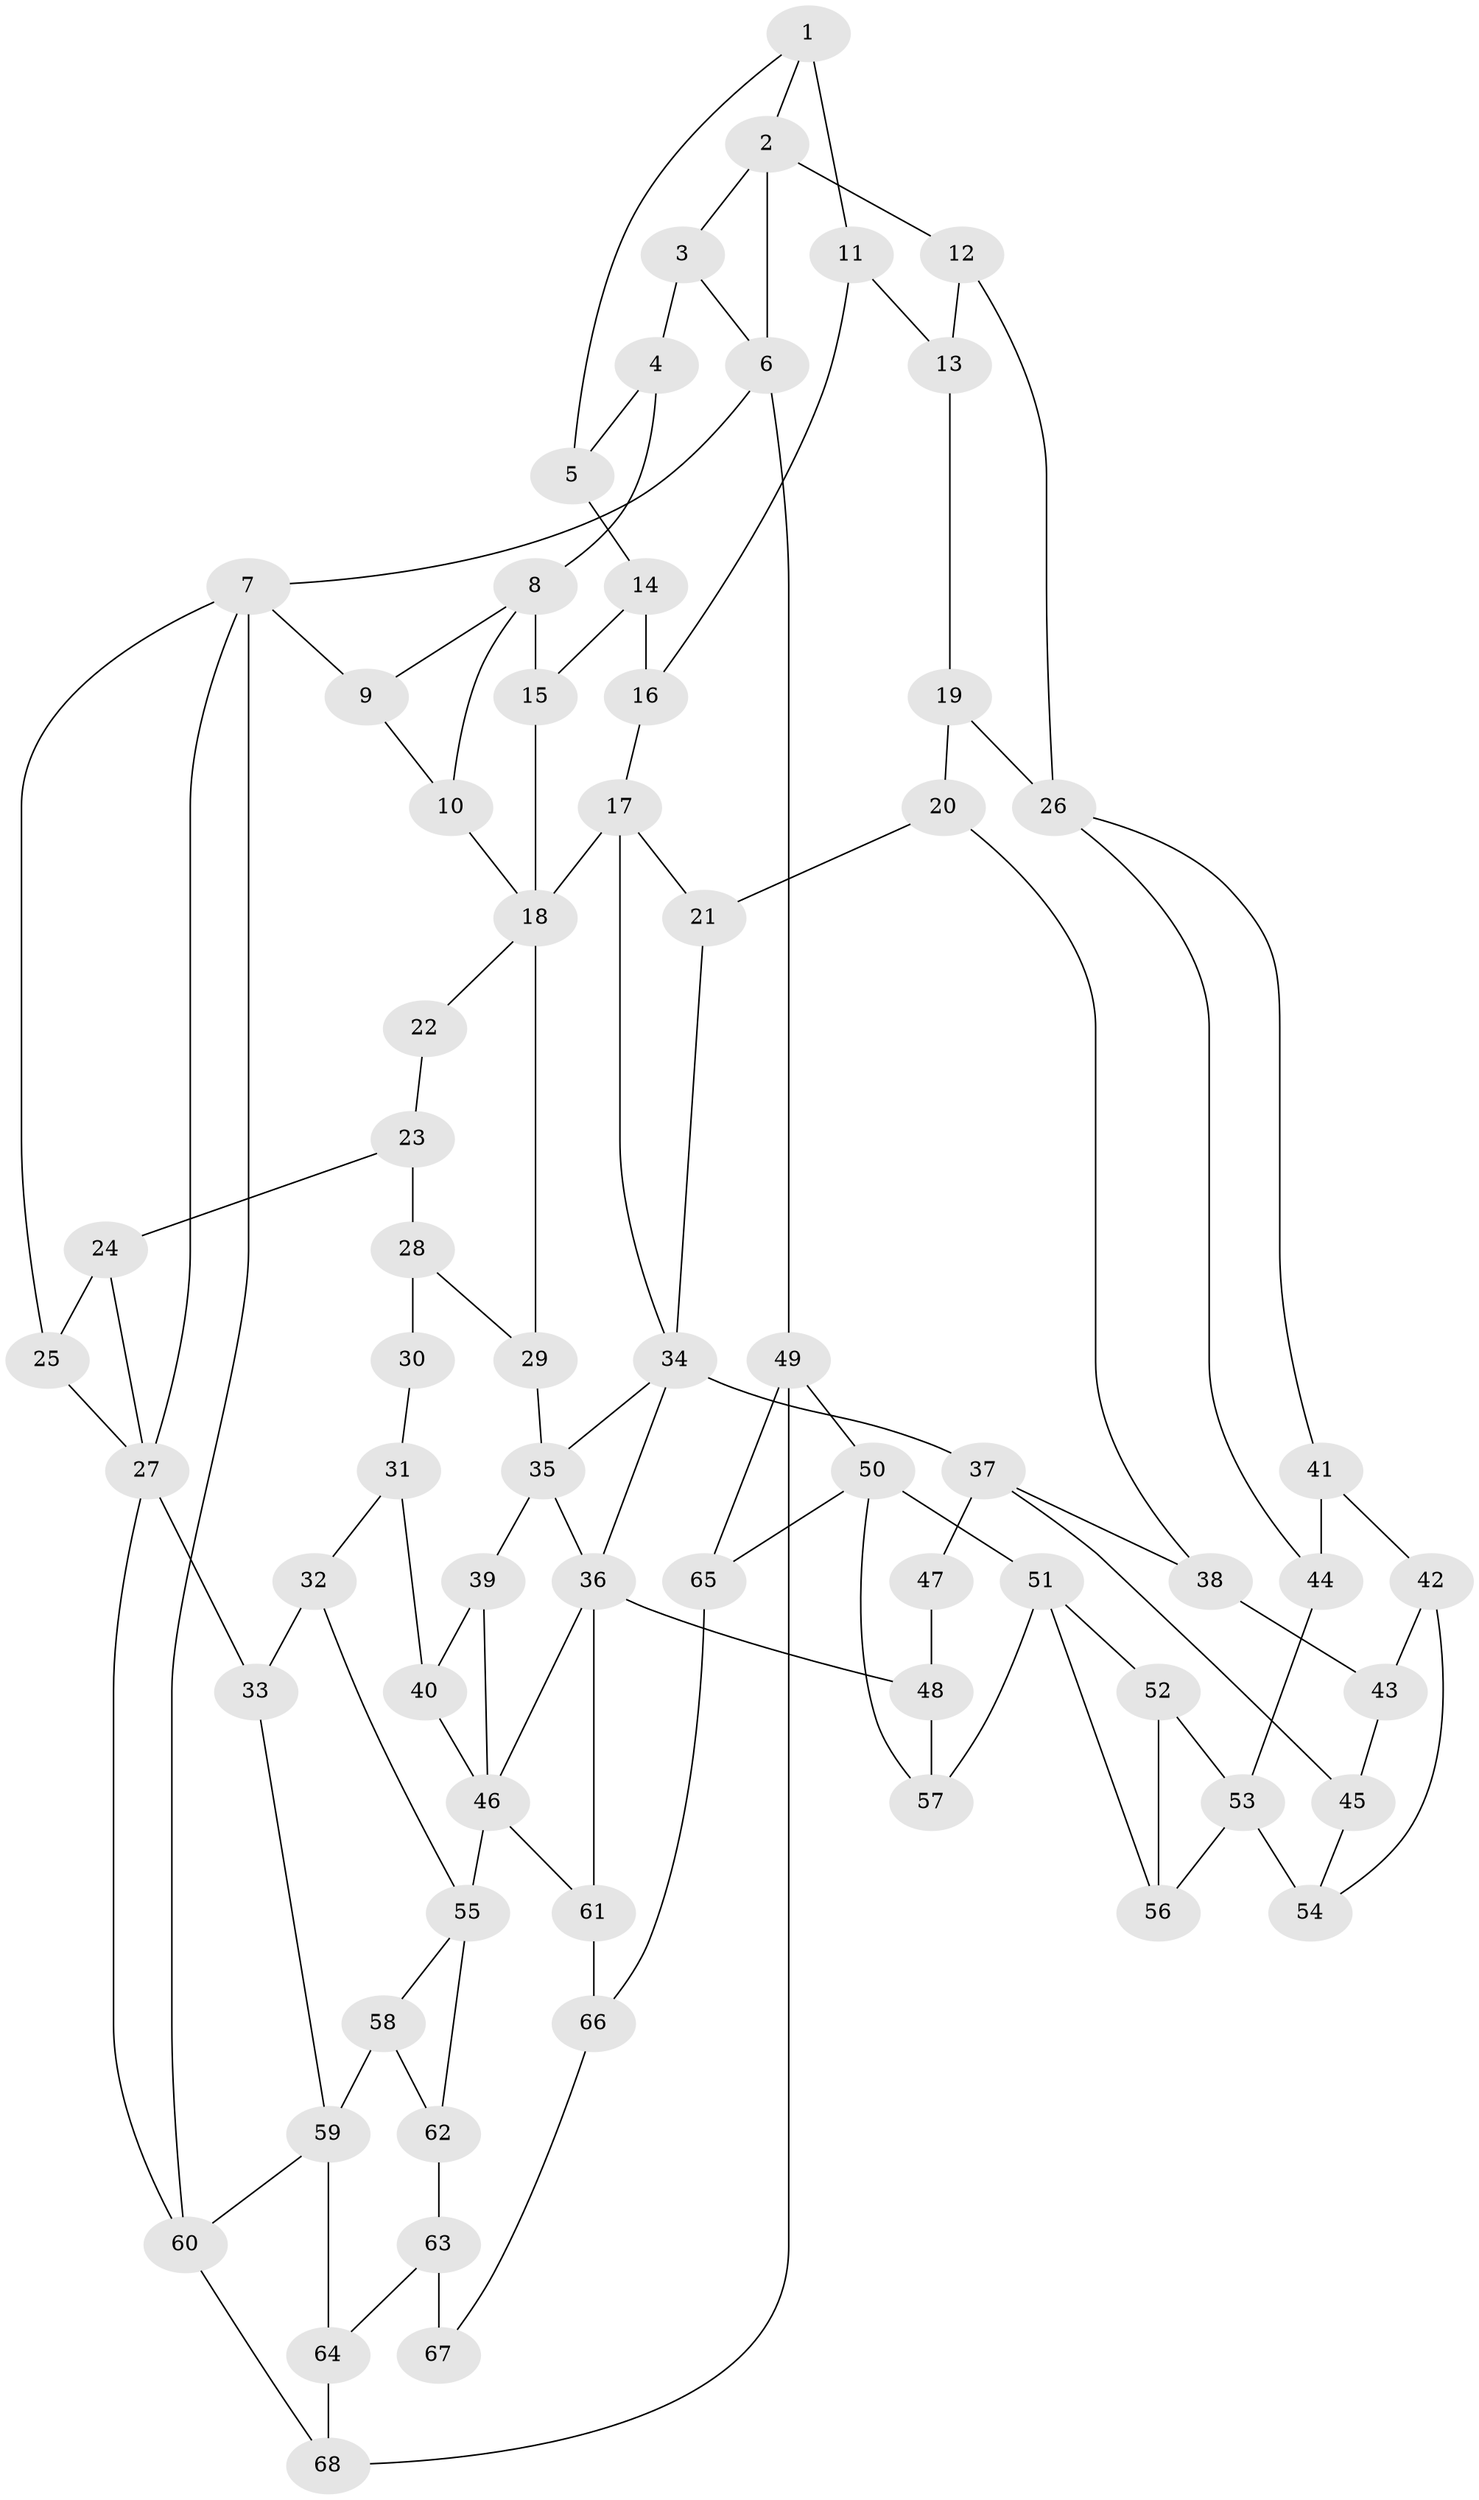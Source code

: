 // original degree distribution, {3: 0.02962962962962963, 4: 0.1925925925925926, 6: 0.2, 5: 0.5777777777777777}
// Generated by graph-tools (version 1.1) at 2025/54/03/04/25 22:54:38]
// undirected, 68 vertices, 113 edges
graph export_dot {
  node [color=gray90,style=filled];
  1;
  2;
  3;
  4;
  5;
  6;
  7;
  8;
  9;
  10;
  11;
  12;
  13;
  14;
  15;
  16;
  17;
  18;
  19;
  20;
  21;
  22;
  23;
  24;
  25;
  26;
  27;
  28;
  29;
  30;
  31;
  32;
  33;
  34;
  35;
  36;
  37;
  38;
  39;
  40;
  41;
  42;
  43;
  44;
  45;
  46;
  47;
  48;
  49;
  50;
  51;
  52;
  53;
  54;
  55;
  56;
  57;
  58;
  59;
  60;
  61;
  62;
  63;
  64;
  65;
  66;
  67;
  68;
  1 -- 2 [weight=1.0];
  1 -- 5 [weight=1.0];
  1 -- 11 [weight=2.0];
  2 -- 3 [weight=1.0];
  2 -- 6 [weight=1.0];
  2 -- 12 [weight=2.0];
  3 -- 4 [weight=1.0];
  3 -- 6 [weight=1.0];
  4 -- 5 [weight=1.0];
  4 -- 8 [weight=2.0];
  5 -- 14 [weight=1.0];
  6 -- 7 [weight=1.0];
  6 -- 49 [weight=1.0];
  7 -- 9 [weight=1.0];
  7 -- 25 [weight=1.0];
  7 -- 27 [weight=1.0];
  7 -- 60 [weight=1.0];
  8 -- 9 [weight=1.0];
  8 -- 10 [weight=1.0];
  8 -- 15 [weight=2.0];
  9 -- 10 [weight=1.0];
  10 -- 18 [weight=1.0];
  11 -- 13 [weight=2.0];
  11 -- 16 [weight=1.0];
  12 -- 13 [weight=2.0];
  12 -- 26 [weight=2.0];
  13 -- 19 [weight=1.0];
  14 -- 15 [weight=1.0];
  14 -- 16 [weight=1.0];
  15 -- 18 [weight=1.0];
  16 -- 17 [weight=1.0];
  17 -- 18 [weight=2.0];
  17 -- 21 [weight=1.0];
  17 -- 34 [weight=1.0];
  18 -- 22 [weight=1.0];
  18 -- 29 [weight=1.0];
  19 -- 20 [weight=1.0];
  19 -- 26 [weight=1.0];
  20 -- 21 [weight=1.0];
  20 -- 38 [weight=1.0];
  21 -- 34 [weight=1.0];
  22 -- 23 [weight=1.0];
  23 -- 24 [weight=1.0];
  23 -- 28 [weight=1.0];
  24 -- 25 [weight=1.0];
  24 -- 27 [weight=1.0];
  25 -- 27 [weight=1.0];
  26 -- 41 [weight=1.0];
  26 -- 44 [weight=1.0];
  27 -- 33 [weight=2.0];
  27 -- 60 [weight=1.0];
  28 -- 29 [weight=1.0];
  28 -- 30 [weight=2.0];
  29 -- 35 [weight=1.0];
  30 -- 31 [weight=1.0];
  31 -- 32 [weight=1.0];
  31 -- 40 [weight=1.0];
  32 -- 33 [weight=1.0];
  32 -- 55 [weight=1.0];
  33 -- 59 [weight=1.0];
  34 -- 35 [weight=1.0];
  34 -- 36 [weight=1.0];
  34 -- 37 [weight=2.0];
  35 -- 36 [weight=1.0];
  35 -- 39 [weight=1.0];
  36 -- 46 [weight=1.0];
  36 -- 48 [weight=1.0];
  36 -- 61 [weight=1.0];
  37 -- 38 [weight=1.0];
  37 -- 45 [weight=1.0];
  37 -- 47 [weight=2.0];
  38 -- 43 [weight=1.0];
  39 -- 40 [weight=1.0];
  39 -- 46 [weight=1.0];
  40 -- 46 [weight=1.0];
  41 -- 42 [weight=1.0];
  41 -- 44 [weight=1.0];
  42 -- 43 [weight=1.0];
  42 -- 54 [weight=1.0];
  43 -- 45 [weight=1.0];
  44 -- 53 [weight=1.0];
  45 -- 54 [weight=1.0];
  46 -- 55 [weight=2.0];
  46 -- 61 [weight=1.0];
  47 -- 48 [weight=1.0];
  48 -- 57 [weight=1.0];
  49 -- 50 [weight=1.0];
  49 -- 65 [weight=1.0];
  49 -- 68 [weight=1.0];
  50 -- 51 [weight=3.0];
  50 -- 57 [weight=1.0];
  50 -- 65 [weight=1.0];
  51 -- 52 [weight=1.0];
  51 -- 56 [weight=1.0];
  51 -- 57 [weight=1.0];
  52 -- 53 [weight=1.0];
  52 -- 56 [weight=1.0];
  53 -- 54 [weight=2.0];
  53 -- 56 [weight=1.0];
  55 -- 58 [weight=1.0];
  55 -- 62 [weight=1.0];
  58 -- 59 [weight=1.0];
  58 -- 62 [weight=1.0];
  59 -- 60 [weight=1.0];
  59 -- 64 [weight=2.0];
  60 -- 68 [weight=1.0];
  61 -- 66 [weight=1.0];
  62 -- 63 [weight=2.0];
  63 -- 64 [weight=2.0];
  63 -- 67 [weight=2.0];
  64 -- 68 [weight=2.0];
  65 -- 66 [weight=1.0];
  66 -- 67 [weight=1.0];
}
